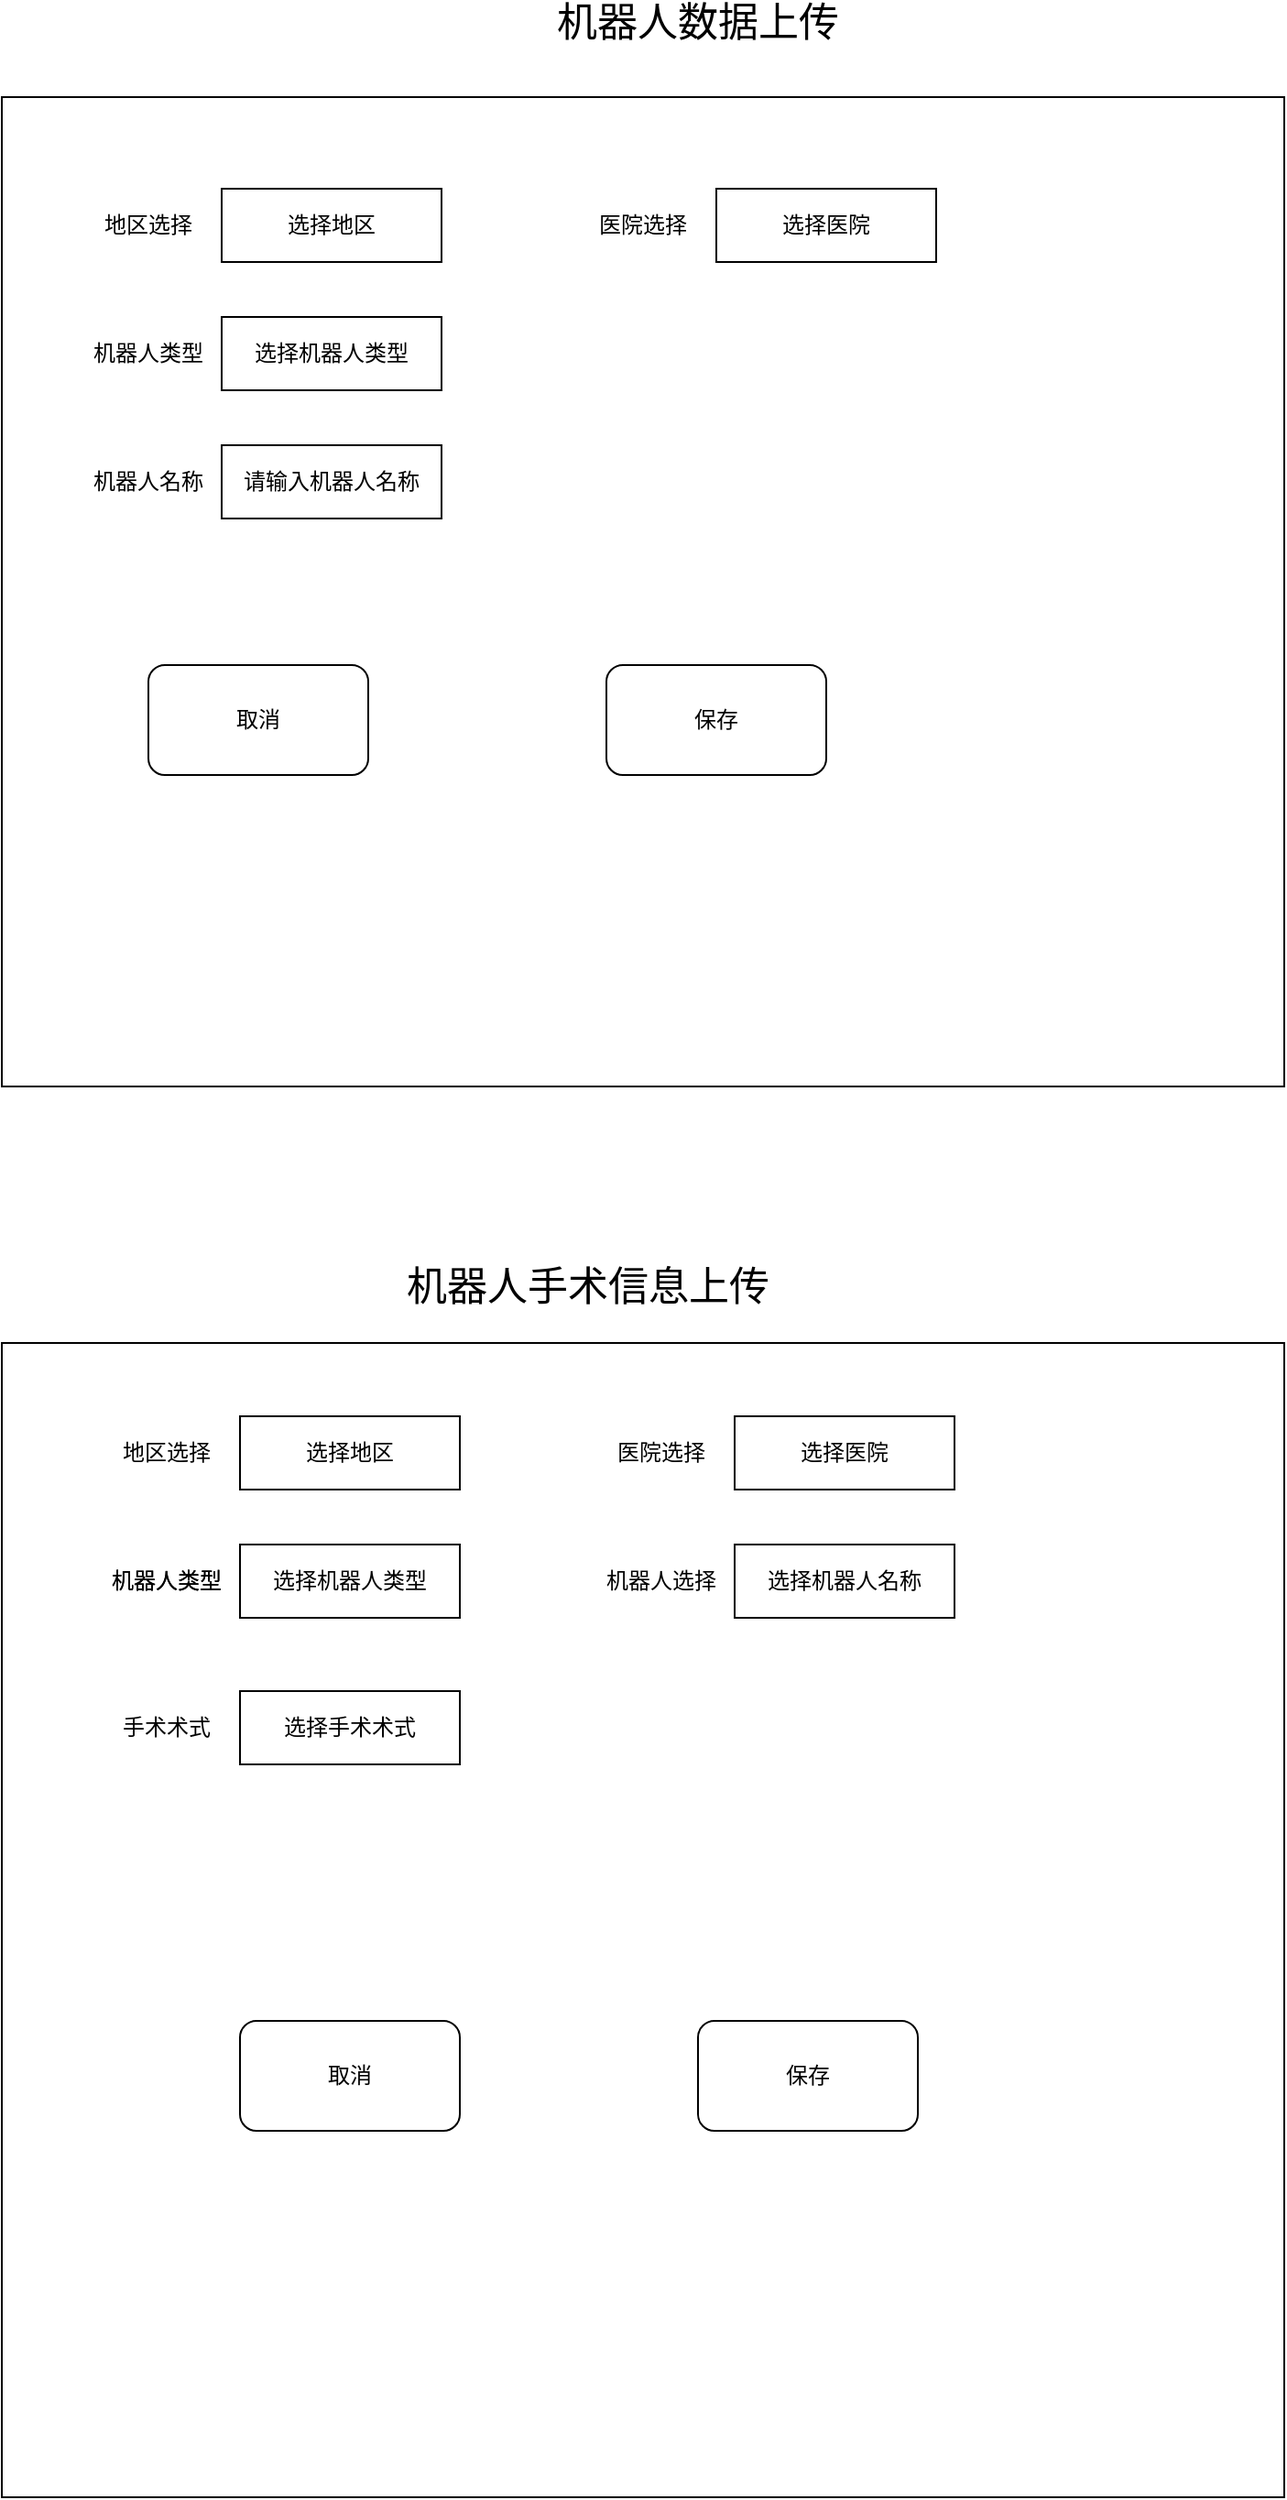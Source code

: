 <mxfile version="15.3.0" type="github"><diagram id="J3RSiUoJ0n4WciJ40yJS" name="3D地图后台管理数据上传"><mxGraphModel dx="1422" dy="839" grid="1" gridSize="10" guides="1" tooltips="1" connect="1" arrows="1" fold="1" page="1" pageScale="1" pageWidth="1169" pageHeight="827" math="0" shadow="0"><root><mxCell id="BNJgQLsvVeCoIcz59ks9-0"/><mxCell id="BNJgQLsvVeCoIcz59ks9-1" parent="BNJgQLsvVeCoIcz59ks9-0"/><mxCell id="rfJUdSQZE-qdckD4_64m-0" value="" style="rounded=0;whiteSpace=wrap;html=1;" vertex="1" parent="BNJgQLsvVeCoIcz59ks9-1"><mxGeometry x="110" y="120" width="700" height="540" as="geometry"/></mxCell><mxCell id="rfJUdSQZE-qdckD4_64m-1" value="选择地区" style="rounded=0;whiteSpace=wrap;html=1;" vertex="1" parent="BNJgQLsvVeCoIcz59ks9-1"><mxGeometry x="230" y="170" width="120" height="40" as="geometry"/></mxCell><mxCell id="rfJUdSQZE-qdckD4_64m-2" value="地区选择" style="text;html=1;strokeColor=none;fillColor=none;align=center;verticalAlign=middle;whiteSpace=wrap;rounded=0;" vertex="1" parent="BNJgQLsvVeCoIcz59ks9-1"><mxGeometry x="150" y="180" width="80" height="20" as="geometry"/></mxCell><mxCell id="rfJUdSQZE-qdckD4_64m-5" value="选择医院" style="rounded=0;whiteSpace=wrap;html=1;" vertex="1" parent="BNJgQLsvVeCoIcz59ks9-1"><mxGeometry x="500" y="170" width="120" height="40" as="geometry"/></mxCell><mxCell id="rfJUdSQZE-qdckD4_64m-6" value="医院选择" style="text;html=1;strokeColor=none;fillColor=none;align=center;verticalAlign=middle;whiteSpace=wrap;rounded=0;" vertex="1" parent="BNJgQLsvVeCoIcz59ks9-1"><mxGeometry x="420" y="180" width="80" height="20" as="geometry"/></mxCell><mxCell id="rfJUdSQZE-qdckD4_64m-8" value="选择机器人类型" style="rounded=0;whiteSpace=wrap;html=1;" vertex="1" parent="BNJgQLsvVeCoIcz59ks9-1"><mxGeometry x="230" y="240" width="120" height="40" as="geometry"/></mxCell><mxCell id="rfJUdSQZE-qdckD4_64m-9" value="机器人类型" style="text;html=1;strokeColor=none;fillColor=none;align=center;verticalAlign=middle;whiteSpace=wrap;rounded=0;" vertex="1" parent="BNJgQLsvVeCoIcz59ks9-1"><mxGeometry x="150" y="250" width="80" height="20" as="geometry"/></mxCell><mxCell id="rfJUdSQZE-qdckD4_64m-10" value="请输入机器人名称" style="rounded=0;whiteSpace=wrap;html=1;" vertex="1" parent="BNJgQLsvVeCoIcz59ks9-1"><mxGeometry x="230" y="310" width="120" height="40" as="geometry"/></mxCell><mxCell id="rfJUdSQZE-qdckD4_64m-11" value="机器人名称" style="text;html=1;strokeColor=none;fillColor=none;align=center;verticalAlign=middle;whiteSpace=wrap;rounded=0;" vertex="1" parent="BNJgQLsvVeCoIcz59ks9-1"><mxGeometry x="150" y="320" width="80" height="20" as="geometry"/></mxCell><mxCell id="rfJUdSQZE-qdckD4_64m-12" value="取消" style="rounded=1;whiteSpace=wrap;html=1;" vertex="1" parent="BNJgQLsvVeCoIcz59ks9-1"><mxGeometry x="190" y="430" width="120" height="60" as="geometry"/></mxCell><mxCell id="rfJUdSQZE-qdckD4_64m-13" value="保存" style="rounded=1;whiteSpace=wrap;html=1;" vertex="1" parent="BNJgQLsvVeCoIcz59ks9-1"><mxGeometry x="440" y="430" width="120" height="60" as="geometry"/></mxCell><mxCell id="rfJUdSQZE-qdckD4_64m-15" value="" style="rounded=0;whiteSpace=wrap;html=1;" vertex="1" parent="BNJgQLsvVeCoIcz59ks9-1"><mxGeometry x="110" y="800" width="700" height="630" as="geometry"/></mxCell><mxCell id="rfJUdSQZE-qdckD4_64m-16" value="&lt;font style=&quot;font-size: 22px&quot;&gt;机器人数据上传&lt;/font&gt;" style="text;html=1;strokeColor=none;fillColor=none;align=center;verticalAlign=middle;whiteSpace=wrap;rounded=0;" vertex="1" parent="BNJgQLsvVeCoIcz59ks9-1"><mxGeometry x="360" y="70" width="260" height="20" as="geometry"/></mxCell><mxCell id="rfJUdSQZE-qdckD4_64m-17" value="&lt;font style=&quot;font-size: 22px&quot;&gt;机器人手术信息上传&lt;/font&gt;" style="text;html=1;strokeColor=none;fillColor=none;align=center;verticalAlign=middle;whiteSpace=wrap;rounded=0;" vertex="1" parent="BNJgQLsvVeCoIcz59ks9-1"><mxGeometry x="300" y="760" width="260" height="20" as="geometry"/></mxCell><mxCell id="rfJUdSQZE-qdckD4_64m-23" value="选择地区" style="rounded=0;whiteSpace=wrap;html=1;" vertex="1" parent="BNJgQLsvVeCoIcz59ks9-1"><mxGeometry x="240" y="840" width="120" height="40" as="geometry"/></mxCell><mxCell id="rfJUdSQZE-qdckD4_64m-24" value="地区选择" style="text;html=1;strokeColor=none;fillColor=none;align=center;verticalAlign=middle;whiteSpace=wrap;rounded=0;" vertex="1" parent="BNJgQLsvVeCoIcz59ks9-1"><mxGeometry x="160" y="850" width="80" height="20" as="geometry"/></mxCell><mxCell id="rfJUdSQZE-qdckD4_64m-25" value="选择医院" style="rounded=0;whiteSpace=wrap;html=1;" vertex="1" parent="BNJgQLsvVeCoIcz59ks9-1"><mxGeometry x="510" y="840" width="120" height="40" as="geometry"/></mxCell><mxCell id="rfJUdSQZE-qdckD4_64m-26" value="医院选择" style="text;html=1;strokeColor=none;fillColor=none;align=center;verticalAlign=middle;whiteSpace=wrap;rounded=0;" vertex="1" parent="BNJgQLsvVeCoIcz59ks9-1"><mxGeometry x="430" y="850" width="80" height="20" as="geometry"/></mxCell><mxCell id="rfJUdSQZE-qdckD4_64m-27" value="选择机器人类型" style="rounded=0;whiteSpace=wrap;html=1;" vertex="1" parent="BNJgQLsvVeCoIcz59ks9-1"><mxGeometry x="240" y="910" width="120" height="40" as="geometry"/></mxCell><mxCell id="rfJUdSQZE-qdckD4_64m-28" value="机器人类型" style="text;html=1;strokeColor=none;fillColor=none;align=center;verticalAlign=middle;whiteSpace=wrap;rounded=0;" vertex="1" parent="BNJgQLsvVeCoIcz59ks9-1"><mxGeometry x="160" y="920" width="80" height="20" as="geometry"/></mxCell><mxCell id="rfJUdSQZE-qdckD4_64m-29" value="机器人类型" style="text;html=1;strokeColor=none;fillColor=none;align=center;verticalAlign=middle;whiteSpace=wrap;rounded=0;" vertex="1" parent="BNJgQLsvVeCoIcz59ks9-1"><mxGeometry x="160" y="920" width="80" height="20" as="geometry"/></mxCell><mxCell id="rfJUdSQZE-qdckD4_64m-33" value="选择机器人名称" style="rounded=0;whiteSpace=wrap;html=1;" vertex="1" parent="BNJgQLsvVeCoIcz59ks9-1"><mxGeometry x="510" y="910" width="120" height="40" as="geometry"/></mxCell><mxCell id="rfJUdSQZE-qdckD4_64m-34" value="机器人选择" style="text;html=1;strokeColor=none;fillColor=none;align=center;verticalAlign=middle;whiteSpace=wrap;rounded=0;" vertex="1" parent="BNJgQLsvVeCoIcz59ks9-1"><mxGeometry x="430" y="920" width="80" height="20" as="geometry"/></mxCell><mxCell id="rfJUdSQZE-qdckD4_64m-35" value="手术术式" style="text;html=1;strokeColor=none;fillColor=none;align=center;verticalAlign=middle;whiteSpace=wrap;rounded=0;" vertex="1" parent="BNJgQLsvVeCoIcz59ks9-1"><mxGeometry x="160" y="1000" width="80" height="20" as="geometry"/></mxCell><mxCell id="rfJUdSQZE-qdckD4_64m-36" value="选择手术术式" style="rounded=0;whiteSpace=wrap;html=1;" vertex="1" parent="BNJgQLsvVeCoIcz59ks9-1"><mxGeometry x="240" y="990" width="120" height="40" as="geometry"/></mxCell><mxCell id="rfJUdSQZE-qdckD4_64m-37" value="取消" style="rounded=1;whiteSpace=wrap;html=1;" vertex="1" parent="BNJgQLsvVeCoIcz59ks9-1"><mxGeometry x="240" y="1170" width="120" height="60" as="geometry"/></mxCell><mxCell id="rfJUdSQZE-qdckD4_64m-38" value="保存" style="rounded=1;whiteSpace=wrap;html=1;" vertex="1" parent="BNJgQLsvVeCoIcz59ks9-1"><mxGeometry x="490" y="1170" width="120" height="60" as="geometry"/></mxCell></root></mxGraphModel></diagram></mxfile>